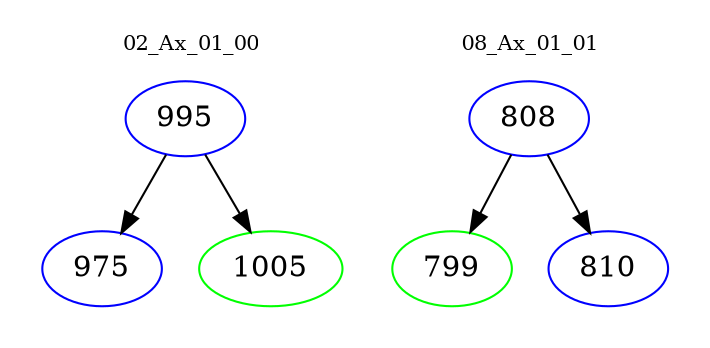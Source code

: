 digraph{
subgraph cluster_0 {
color = white
label = "02_Ax_01_00";
fontsize=10;
T0_995 [label="995", color="blue"]
T0_995 -> T0_975 [color="black"]
T0_975 [label="975", color="blue"]
T0_995 -> T0_1005 [color="black"]
T0_1005 [label="1005", color="green"]
}
subgraph cluster_1 {
color = white
label = "08_Ax_01_01";
fontsize=10;
T1_808 [label="808", color="blue"]
T1_808 -> T1_799 [color="black"]
T1_799 [label="799", color="green"]
T1_808 -> T1_810 [color="black"]
T1_810 [label="810", color="blue"]
}
}
